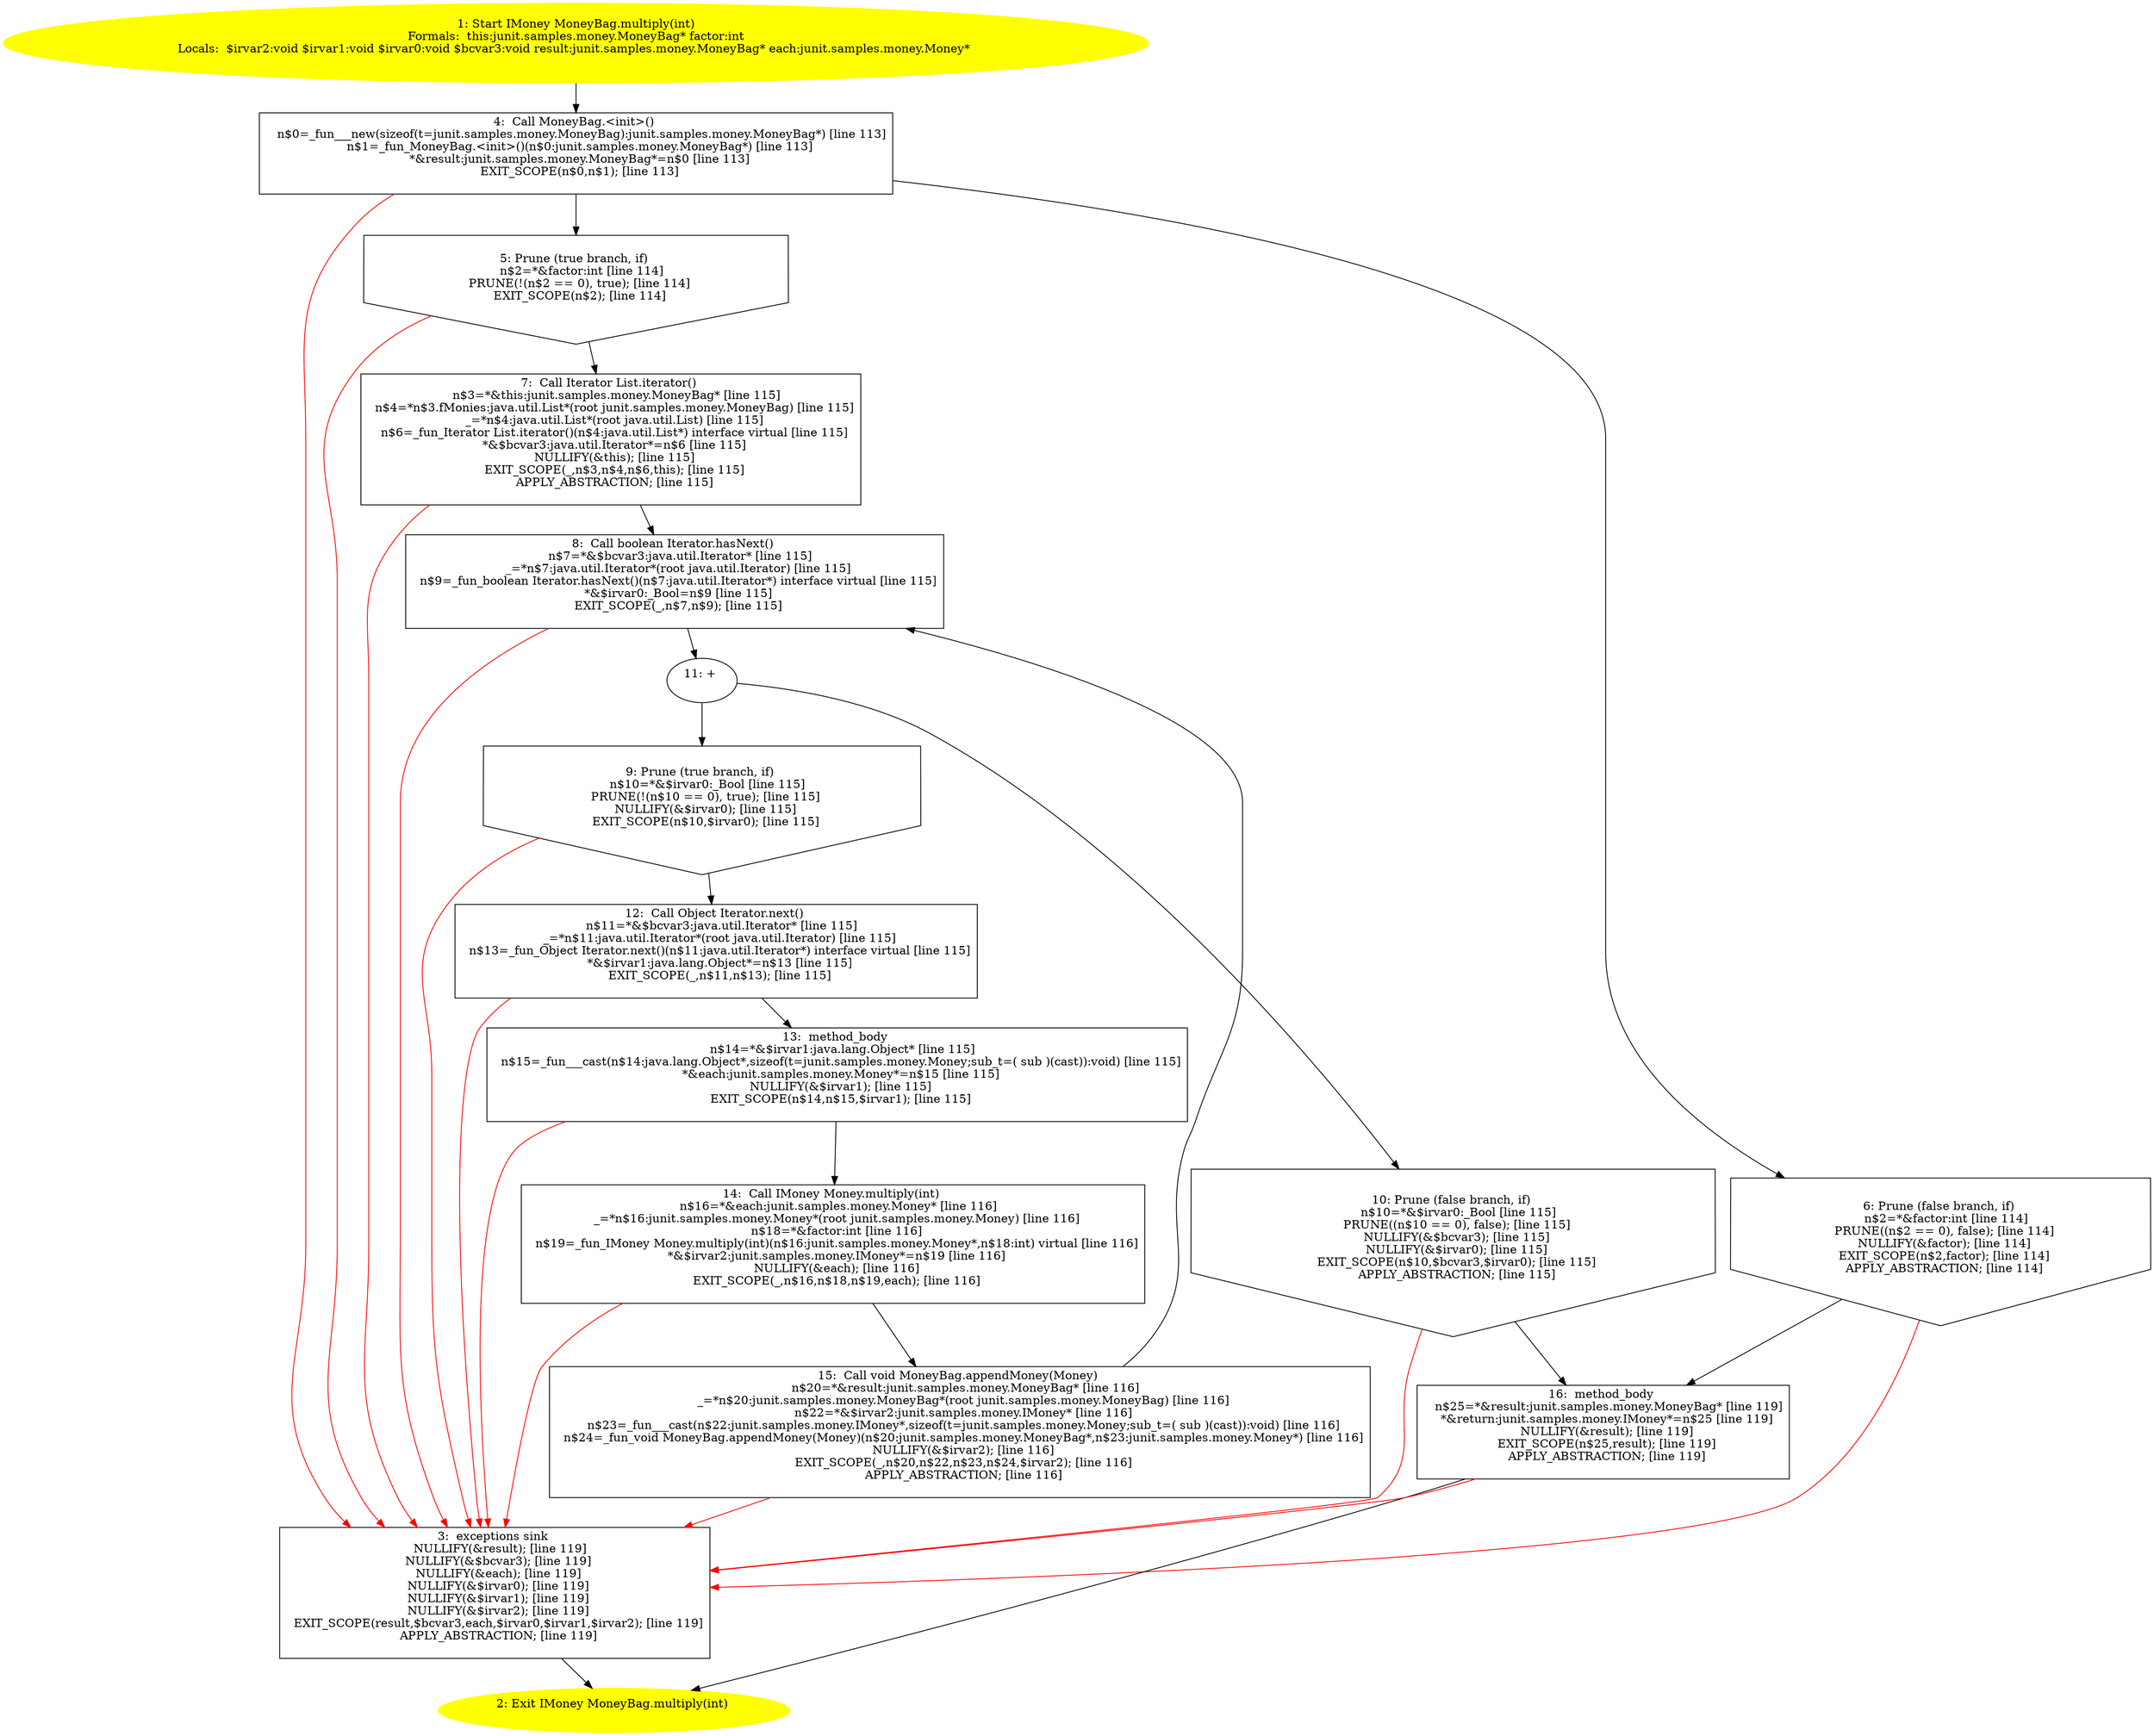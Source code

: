 /* @generated */
digraph cfg {
"junit.samples.money.MoneyBag.multiply(int):junit.samples.money.IMoney.81d9746309820085bddd0f827242b72c_1" [label="1: Start IMoney MoneyBag.multiply(int)\nFormals:  this:junit.samples.money.MoneyBag* factor:int\nLocals:  $irvar2:void $irvar1:void $irvar0:void $bcvar3:void result:junit.samples.money.MoneyBag* each:junit.samples.money.Money* \n  " color=yellow style=filled]
	

	 "junit.samples.money.MoneyBag.multiply(int):junit.samples.money.IMoney.81d9746309820085bddd0f827242b72c_1" -> "junit.samples.money.MoneyBag.multiply(int):junit.samples.money.IMoney.81d9746309820085bddd0f827242b72c_4" ;
"junit.samples.money.MoneyBag.multiply(int):junit.samples.money.IMoney.81d9746309820085bddd0f827242b72c_2" [label="2: Exit IMoney MoneyBag.multiply(int) \n  " color=yellow style=filled]
	

"junit.samples.money.MoneyBag.multiply(int):junit.samples.money.IMoney.81d9746309820085bddd0f827242b72c_3" [label="3:  exceptions sink \n   NULLIFY(&result); [line 119]\n  NULLIFY(&$bcvar3); [line 119]\n  NULLIFY(&each); [line 119]\n  NULLIFY(&$irvar0); [line 119]\n  NULLIFY(&$irvar1); [line 119]\n  NULLIFY(&$irvar2); [line 119]\n  EXIT_SCOPE(result,$bcvar3,each,$irvar0,$irvar1,$irvar2); [line 119]\n  APPLY_ABSTRACTION; [line 119]\n " shape="box"]
	

	 "junit.samples.money.MoneyBag.multiply(int):junit.samples.money.IMoney.81d9746309820085bddd0f827242b72c_3" -> "junit.samples.money.MoneyBag.multiply(int):junit.samples.money.IMoney.81d9746309820085bddd0f827242b72c_2" ;
"junit.samples.money.MoneyBag.multiply(int):junit.samples.money.IMoney.81d9746309820085bddd0f827242b72c_4" [label="4:  Call MoneyBag.<init>() \n   n$0=_fun___new(sizeof(t=junit.samples.money.MoneyBag):junit.samples.money.MoneyBag*) [line 113]\n  n$1=_fun_MoneyBag.<init>()(n$0:junit.samples.money.MoneyBag*) [line 113]\n  *&result:junit.samples.money.MoneyBag*=n$0 [line 113]\n  EXIT_SCOPE(n$0,n$1); [line 113]\n " shape="box"]
	

	 "junit.samples.money.MoneyBag.multiply(int):junit.samples.money.IMoney.81d9746309820085bddd0f827242b72c_4" -> "junit.samples.money.MoneyBag.multiply(int):junit.samples.money.IMoney.81d9746309820085bddd0f827242b72c_5" ;
	 "junit.samples.money.MoneyBag.multiply(int):junit.samples.money.IMoney.81d9746309820085bddd0f827242b72c_4" -> "junit.samples.money.MoneyBag.multiply(int):junit.samples.money.IMoney.81d9746309820085bddd0f827242b72c_6" ;
	 "junit.samples.money.MoneyBag.multiply(int):junit.samples.money.IMoney.81d9746309820085bddd0f827242b72c_4" -> "junit.samples.money.MoneyBag.multiply(int):junit.samples.money.IMoney.81d9746309820085bddd0f827242b72c_3" [color="red" ];
"junit.samples.money.MoneyBag.multiply(int):junit.samples.money.IMoney.81d9746309820085bddd0f827242b72c_5" [label="5: Prune (true branch, if) \n   n$2=*&factor:int [line 114]\n  PRUNE(!(n$2 == 0), true); [line 114]\n  EXIT_SCOPE(n$2); [line 114]\n " shape="invhouse"]
	

	 "junit.samples.money.MoneyBag.multiply(int):junit.samples.money.IMoney.81d9746309820085bddd0f827242b72c_5" -> "junit.samples.money.MoneyBag.multiply(int):junit.samples.money.IMoney.81d9746309820085bddd0f827242b72c_7" ;
	 "junit.samples.money.MoneyBag.multiply(int):junit.samples.money.IMoney.81d9746309820085bddd0f827242b72c_5" -> "junit.samples.money.MoneyBag.multiply(int):junit.samples.money.IMoney.81d9746309820085bddd0f827242b72c_3" [color="red" ];
"junit.samples.money.MoneyBag.multiply(int):junit.samples.money.IMoney.81d9746309820085bddd0f827242b72c_6" [label="6: Prune (false branch, if) \n   n$2=*&factor:int [line 114]\n  PRUNE((n$2 == 0), false); [line 114]\n  NULLIFY(&factor); [line 114]\n  EXIT_SCOPE(n$2,factor); [line 114]\n  APPLY_ABSTRACTION; [line 114]\n " shape="invhouse"]
	

	 "junit.samples.money.MoneyBag.multiply(int):junit.samples.money.IMoney.81d9746309820085bddd0f827242b72c_6" -> "junit.samples.money.MoneyBag.multiply(int):junit.samples.money.IMoney.81d9746309820085bddd0f827242b72c_16" ;
	 "junit.samples.money.MoneyBag.multiply(int):junit.samples.money.IMoney.81d9746309820085bddd0f827242b72c_6" -> "junit.samples.money.MoneyBag.multiply(int):junit.samples.money.IMoney.81d9746309820085bddd0f827242b72c_3" [color="red" ];
"junit.samples.money.MoneyBag.multiply(int):junit.samples.money.IMoney.81d9746309820085bddd0f827242b72c_7" [label="7:  Call Iterator List.iterator() \n   n$3=*&this:junit.samples.money.MoneyBag* [line 115]\n  n$4=*n$3.fMonies:java.util.List*(root junit.samples.money.MoneyBag) [line 115]\n  _=*n$4:java.util.List*(root java.util.List) [line 115]\n  n$6=_fun_Iterator List.iterator()(n$4:java.util.List*) interface virtual [line 115]\n  *&$bcvar3:java.util.Iterator*=n$6 [line 115]\n  NULLIFY(&this); [line 115]\n  EXIT_SCOPE(_,n$3,n$4,n$6,this); [line 115]\n  APPLY_ABSTRACTION; [line 115]\n " shape="box"]
	

	 "junit.samples.money.MoneyBag.multiply(int):junit.samples.money.IMoney.81d9746309820085bddd0f827242b72c_7" -> "junit.samples.money.MoneyBag.multiply(int):junit.samples.money.IMoney.81d9746309820085bddd0f827242b72c_8" ;
	 "junit.samples.money.MoneyBag.multiply(int):junit.samples.money.IMoney.81d9746309820085bddd0f827242b72c_7" -> "junit.samples.money.MoneyBag.multiply(int):junit.samples.money.IMoney.81d9746309820085bddd0f827242b72c_3" [color="red" ];
"junit.samples.money.MoneyBag.multiply(int):junit.samples.money.IMoney.81d9746309820085bddd0f827242b72c_8" [label="8:  Call boolean Iterator.hasNext() \n   n$7=*&$bcvar3:java.util.Iterator* [line 115]\n  _=*n$7:java.util.Iterator*(root java.util.Iterator) [line 115]\n  n$9=_fun_boolean Iterator.hasNext()(n$7:java.util.Iterator*) interface virtual [line 115]\n  *&$irvar0:_Bool=n$9 [line 115]\n  EXIT_SCOPE(_,n$7,n$9); [line 115]\n " shape="box"]
	

	 "junit.samples.money.MoneyBag.multiply(int):junit.samples.money.IMoney.81d9746309820085bddd0f827242b72c_8" -> "junit.samples.money.MoneyBag.multiply(int):junit.samples.money.IMoney.81d9746309820085bddd0f827242b72c_11" ;
	 "junit.samples.money.MoneyBag.multiply(int):junit.samples.money.IMoney.81d9746309820085bddd0f827242b72c_8" -> "junit.samples.money.MoneyBag.multiply(int):junit.samples.money.IMoney.81d9746309820085bddd0f827242b72c_3" [color="red" ];
"junit.samples.money.MoneyBag.multiply(int):junit.samples.money.IMoney.81d9746309820085bddd0f827242b72c_9" [label="9: Prune (true branch, if) \n   n$10=*&$irvar0:_Bool [line 115]\n  PRUNE(!(n$10 == 0), true); [line 115]\n  NULLIFY(&$irvar0); [line 115]\n  EXIT_SCOPE(n$10,$irvar0); [line 115]\n " shape="invhouse"]
	

	 "junit.samples.money.MoneyBag.multiply(int):junit.samples.money.IMoney.81d9746309820085bddd0f827242b72c_9" -> "junit.samples.money.MoneyBag.multiply(int):junit.samples.money.IMoney.81d9746309820085bddd0f827242b72c_12" ;
	 "junit.samples.money.MoneyBag.multiply(int):junit.samples.money.IMoney.81d9746309820085bddd0f827242b72c_9" -> "junit.samples.money.MoneyBag.multiply(int):junit.samples.money.IMoney.81d9746309820085bddd0f827242b72c_3" [color="red" ];
"junit.samples.money.MoneyBag.multiply(int):junit.samples.money.IMoney.81d9746309820085bddd0f827242b72c_10" [label="10: Prune (false branch, if) \n   n$10=*&$irvar0:_Bool [line 115]\n  PRUNE((n$10 == 0), false); [line 115]\n  NULLIFY(&$bcvar3); [line 115]\n  NULLIFY(&$irvar0); [line 115]\n  EXIT_SCOPE(n$10,$bcvar3,$irvar0); [line 115]\n  APPLY_ABSTRACTION; [line 115]\n " shape="invhouse"]
	

	 "junit.samples.money.MoneyBag.multiply(int):junit.samples.money.IMoney.81d9746309820085bddd0f827242b72c_10" -> "junit.samples.money.MoneyBag.multiply(int):junit.samples.money.IMoney.81d9746309820085bddd0f827242b72c_16" ;
	 "junit.samples.money.MoneyBag.multiply(int):junit.samples.money.IMoney.81d9746309820085bddd0f827242b72c_10" -> "junit.samples.money.MoneyBag.multiply(int):junit.samples.money.IMoney.81d9746309820085bddd0f827242b72c_3" [color="red" ];
"junit.samples.money.MoneyBag.multiply(int):junit.samples.money.IMoney.81d9746309820085bddd0f827242b72c_11" [label="11: + \n  " ]
	

	 "junit.samples.money.MoneyBag.multiply(int):junit.samples.money.IMoney.81d9746309820085bddd0f827242b72c_11" -> "junit.samples.money.MoneyBag.multiply(int):junit.samples.money.IMoney.81d9746309820085bddd0f827242b72c_9" ;
	 "junit.samples.money.MoneyBag.multiply(int):junit.samples.money.IMoney.81d9746309820085bddd0f827242b72c_11" -> "junit.samples.money.MoneyBag.multiply(int):junit.samples.money.IMoney.81d9746309820085bddd0f827242b72c_10" ;
"junit.samples.money.MoneyBag.multiply(int):junit.samples.money.IMoney.81d9746309820085bddd0f827242b72c_12" [label="12:  Call Object Iterator.next() \n   n$11=*&$bcvar3:java.util.Iterator* [line 115]\n  _=*n$11:java.util.Iterator*(root java.util.Iterator) [line 115]\n  n$13=_fun_Object Iterator.next()(n$11:java.util.Iterator*) interface virtual [line 115]\n  *&$irvar1:java.lang.Object*=n$13 [line 115]\n  EXIT_SCOPE(_,n$11,n$13); [line 115]\n " shape="box"]
	

	 "junit.samples.money.MoneyBag.multiply(int):junit.samples.money.IMoney.81d9746309820085bddd0f827242b72c_12" -> "junit.samples.money.MoneyBag.multiply(int):junit.samples.money.IMoney.81d9746309820085bddd0f827242b72c_13" ;
	 "junit.samples.money.MoneyBag.multiply(int):junit.samples.money.IMoney.81d9746309820085bddd0f827242b72c_12" -> "junit.samples.money.MoneyBag.multiply(int):junit.samples.money.IMoney.81d9746309820085bddd0f827242b72c_3" [color="red" ];
"junit.samples.money.MoneyBag.multiply(int):junit.samples.money.IMoney.81d9746309820085bddd0f827242b72c_13" [label="13:  method_body \n   n$14=*&$irvar1:java.lang.Object* [line 115]\n  n$15=_fun___cast(n$14:java.lang.Object*,sizeof(t=junit.samples.money.Money;sub_t=( sub )(cast)):void) [line 115]\n  *&each:junit.samples.money.Money*=n$15 [line 115]\n  NULLIFY(&$irvar1); [line 115]\n  EXIT_SCOPE(n$14,n$15,$irvar1); [line 115]\n " shape="box"]
	

	 "junit.samples.money.MoneyBag.multiply(int):junit.samples.money.IMoney.81d9746309820085bddd0f827242b72c_13" -> "junit.samples.money.MoneyBag.multiply(int):junit.samples.money.IMoney.81d9746309820085bddd0f827242b72c_14" ;
	 "junit.samples.money.MoneyBag.multiply(int):junit.samples.money.IMoney.81d9746309820085bddd0f827242b72c_13" -> "junit.samples.money.MoneyBag.multiply(int):junit.samples.money.IMoney.81d9746309820085bddd0f827242b72c_3" [color="red" ];
"junit.samples.money.MoneyBag.multiply(int):junit.samples.money.IMoney.81d9746309820085bddd0f827242b72c_14" [label="14:  Call IMoney Money.multiply(int) \n   n$16=*&each:junit.samples.money.Money* [line 116]\n  _=*n$16:junit.samples.money.Money*(root junit.samples.money.Money) [line 116]\n  n$18=*&factor:int [line 116]\n  n$19=_fun_IMoney Money.multiply(int)(n$16:junit.samples.money.Money*,n$18:int) virtual [line 116]\n  *&$irvar2:junit.samples.money.IMoney*=n$19 [line 116]\n  NULLIFY(&each); [line 116]\n  EXIT_SCOPE(_,n$16,n$18,n$19,each); [line 116]\n " shape="box"]
	

	 "junit.samples.money.MoneyBag.multiply(int):junit.samples.money.IMoney.81d9746309820085bddd0f827242b72c_14" -> "junit.samples.money.MoneyBag.multiply(int):junit.samples.money.IMoney.81d9746309820085bddd0f827242b72c_15" ;
	 "junit.samples.money.MoneyBag.multiply(int):junit.samples.money.IMoney.81d9746309820085bddd0f827242b72c_14" -> "junit.samples.money.MoneyBag.multiply(int):junit.samples.money.IMoney.81d9746309820085bddd0f827242b72c_3" [color="red" ];
"junit.samples.money.MoneyBag.multiply(int):junit.samples.money.IMoney.81d9746309820085bddd0f827242b72c_15" [label="15:  Call void MoneyBag.appendMoney(Money) \n   n$20=*&result:junit.samples.money.MoneyBag* [line 116]\n  _=*n$20:junit.samples.money.MoneyBag*(root junit.samples.money.MoneyBag) [line 116]\n  n$22=*&$irvar2:junit.samples.money.IMoney* [line 116]\n  n$23=_fun___cast(n$22:junit.samples.money.IMoney*,sizeof(t=junit.samples.money.Money;sub_t=( sub )(cast)):void) [line 116]\n  n$24=_fun_void MoneyBag.appendMoney(Money)(n$20:junit.samples.money.MoneyBag*,n$23:junit.samples.money.Money*) [line 116]\n  NULLIFY(&$irvar2); [line 116]\n  EXIT_SCOPE(_,n$20,n$22,n$23,n$24,$irvar2); [line 116]\n  APPLY_ABSTRACTION; [line 116]\n " shape="box"]
	

	 "junit.samples.money.MoneyBag.multiply(int):junit.samples.money.IMoney.81d9746309820085bddd0f827242b72c_15" -> "junit.samples.money.MoneyBag.multiply(int):junit.samples.money.IMoney.81d9746309820085bddd0f827242b72c_8" ;
	 "junit.samples.money.MoneyBag.multiply(int):junit.samples.money.IMoney.81d9746309820085bddd0f827242b72c_15" -> "junit.samples.money.MoneyBag.multiply(int):junit.samples.money.IMoney.81d9746309820085bddd0f827242b72c_3" [color="red" ];
"junit.samples.money.MoneyBag.multiply(int):junit.samples.money.IMoney.81d9746309820085bddd0f827242b72c_16" [label="16:  method_body \n   n$25=*&result:junit.samples.money.MoneyBag* [line 119]\n  *&return:junit.samples.money.IMoney*=n$25 [line 119]\n  NULLIFY(&result); [line 119]\n  EXIT_SCOPE(n$25,result); [line 119]\n  APPLY_ABSTRACTION; [line 119]\n " shape="box"]
	

	 "junit.samples.money.MoneyBag.multiply(int):junit.samples.money.IMoney.81d9746309820085bddd0f827242b72c_16" -> "junit.samples.money.MoneyBag.multiply(int):junit.samples.money.IMoney.81d9746309820085bddd0f827242b72c_2" ;
	 "junit.samples.money.MoneyBag.multiply(int):junit.samples.money.IMoney.81d9746309820085bddd0f827242b72c_16" -> "junit.samples.money.MoneyBag.multiply(int):junit.samples.money.IMoney.81d9746309820085bddd0f827242b72c_3" [color="red" ];
}

